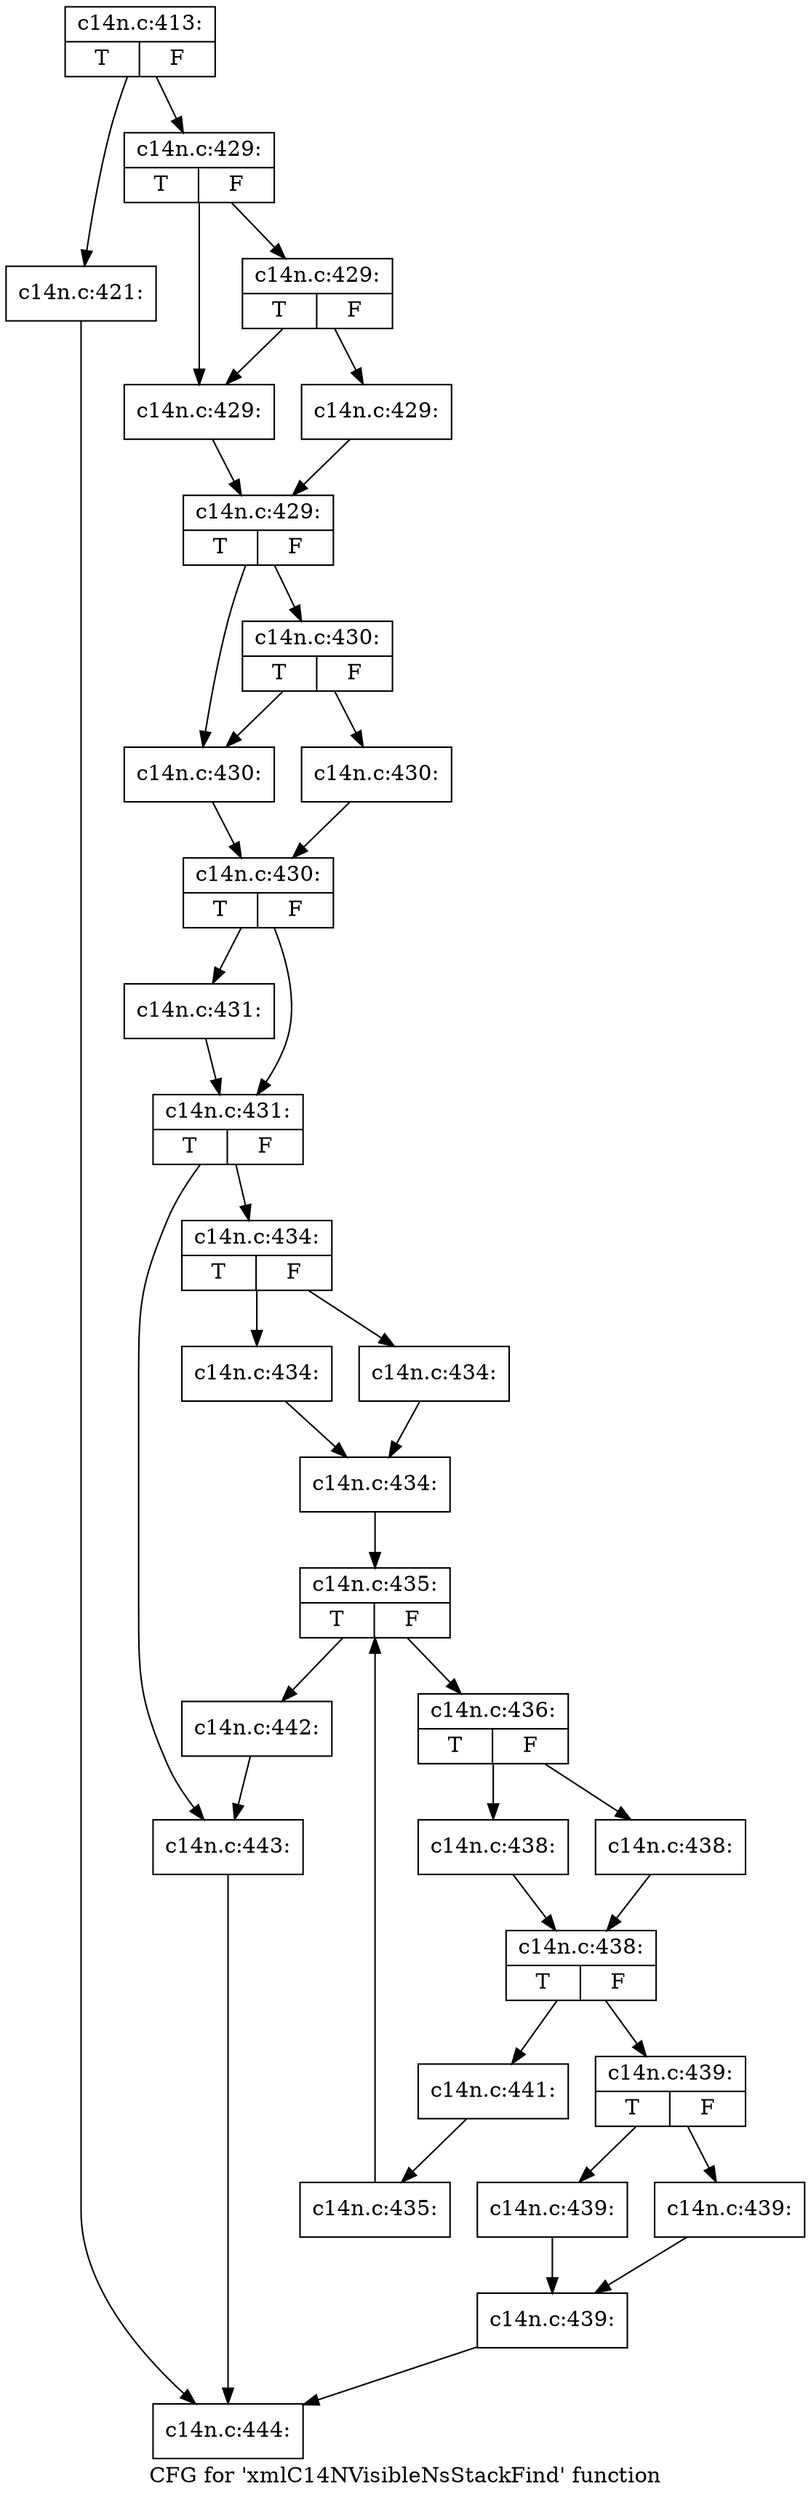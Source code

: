 digraph "CFG for 'xmlC14NVisibleNsStackFind' function" {
	label="CFG for 'xmlC14NVisibleNsStackFind' function";

	Node0x4af0f50 [shape=record,label="{c14n.c:413:|{<s0>T|<s1>F}}"];
	Node0x4af0f50 -> Node0x4af5170;
	Node0x4af0f50 -> Node0x4af51c0;
	Node0x4af5170 [shape=record,label="{c14n.c:421:}"];
	Node0x4af5170 -> Node0x4af3130;
	Node0x4af51c0 [shape=record,label="{c14n.c:429:|{<s0>T|<s1>F}}"];
	Node0x4af51c0 -> Node0x4af5980;
	Node0x4af51c0 -> Node0x4af5a70;
	Node0x4af5a70 [shape=record,label="{c14n.c:429:|{<s0>T|<s1>F}}"];
	Node0x4af5a70 -> Node0x4af5980;
	Node0x4af5a70 -> Node0x4af59d0;
	Node0x4af5980 [shape=record,label="{c14n.c:429:}"];
	Node0x4af5980 -> Node0x4af5a20;
	Node0x4af59d0 [shape=record,label="{c14n.c:429:}"];
	Node0x4af59d0 -> Node0x4af5a20;
	Node0x4af5a20 [shape=record,label="{c14n.c:429:|{<s0>T|<s1>F}}"];
	Node0x4af5a20 -> Node0x4af65f0;
	Node0x4af5a20 -> Node0x4af66e0;
	Node0x4af66e0 [shape=record,label="{c14n.c:430:|{<s0>T|<s1>F}}"];
	Node0x4af66e0 -> Node0x4af65f0;
	Node0x4af66e0 -> Node0x4af6640;
	Node0x4af65f0 [shape=record,label="{c14n.c:430:}"];
	Node0x4af65f0 -> Node0x4af6690;
	Node0x4af6640 [shape=record,label="{c14n.c:430:}"];
	Node0x4af6640 -> Node0x4af6690;
	Node0x4af6690 [shape=record,label="{c14n.c:430:|{<s0>T|<s1>F}}"];
	Node0x4af6690 -> Node0x4af71b0;
	Node0x4af6690 -> Node0x4af7160;
	Node0x4af71b0 [shape=record,label="{c14n.c:431:}"];
	Node0x4af71b0 -> Node0x4af7160;
	Node0x4af7160 [shape=record,label="{c14n.c:431:|{<s0>T|<s1>F}}"];
	Node0x4af7160 -> Node0x4af7d70;
	Node0x4af7160 -> Node0x4af81f0;
	Node0x4af7d70 [shape=record,label="{c14n.c:434:|{<s0>T|<s1>F}}"];
	Node0x4af7d70 -> Node0x4af8750;
	Node0x4af7d70 -> Node0x4af87a0;
	Node0x4af8750 [shape=record,label="{c14n.c:434:}"];
	Node0x4af8750 -> Node0x4af87f0;
	Node0x4af87a0 [shape=record,label="{c14n.c:434:}"];
	Node0x4af87a0 -> Node0x4af87f0;
	Node0x4af87f0 [shape=record,label="{c14n.c:434:}"];
	Node0x4af87f0 -> Node0x4af9160;
	Node0x4af9160 [shape=record,label="{c14n.c:435:|{<s0>T|<s1>F}}"];
	Node0x4af9160 -> Node0x4af93c0;
	Node0x4af9160 -> Node0x4af8d90;
	Node0x4af93c0 [shape=record,label="{c14n.c:436:|{<s0>T|<s1>F}}"];
	Node0x4af93c0 -> Node0x4af9e80;
	Node0x4af93c0 -> Node0x4af9ed0;
	Node0x4af9e80 [shape=record,label="{c14n.c:438:}"];
	Node0x4af9e80 -> Node0x4af9f20;
	Node0x4af9ed0 [shape=record,label="{c14n.c:438:}"];
	Node0x4af9ed0 -> Node0x4af9f20;
	Node0x4af9f20 [shape=record,label="{c14n.c:438:|{<s0>T|<s1>F}}"];
	Node0x4af9f20 -> Node0x4af9cf0;
	Node0x4af9f20 -> Node0x4af9d40;
	Node0x4af9cf0 [shape=record,label="{c14n.c:439:|{<s0>T|<s1>F}}"];
	Node0x4af9cf0 -> Node0x4afa800;
	Node0x4af9cf0 -> Node0x4afa850;
	Node0x4afa800 [shape=record,label="{c14n.c:439:}"];
	Node0x4afa800 -> Node0x4afa8a0;
	Node0x4afa850 [shape=record,label="{c14n.c:439:}"];
	Node0x4afa850 -> Node0x4afa8a0;
	Node0x4afa8a0 [shape=record,label="{c14n.c:439:}"];
	Node0x4afa8a0 -> Node0x4af3130;
	Node0x4af9d40 [shape=record,label="{c14n.c:441:}"];
	Node0x4af9d40 -> Node0x4af9370;
	Node0x4af9370 [shape=record,label="{c14n.c:435:}"];
	Node0x4af9370 -> Node0x4af9160;
	Node0x4af8d90 [shape=record,label="{c14n.c:442:}"];
	Node0x4af8d90 -> Node0x4af81f0;
	Node0x4af81f0 [shape=record,label="{c14n.c:443:}"];
	Node0x4af81f0 -> Node0x4af3130;
	Node0x4af3130 [shape=record,label="{c14n.c:444:}"];
}
